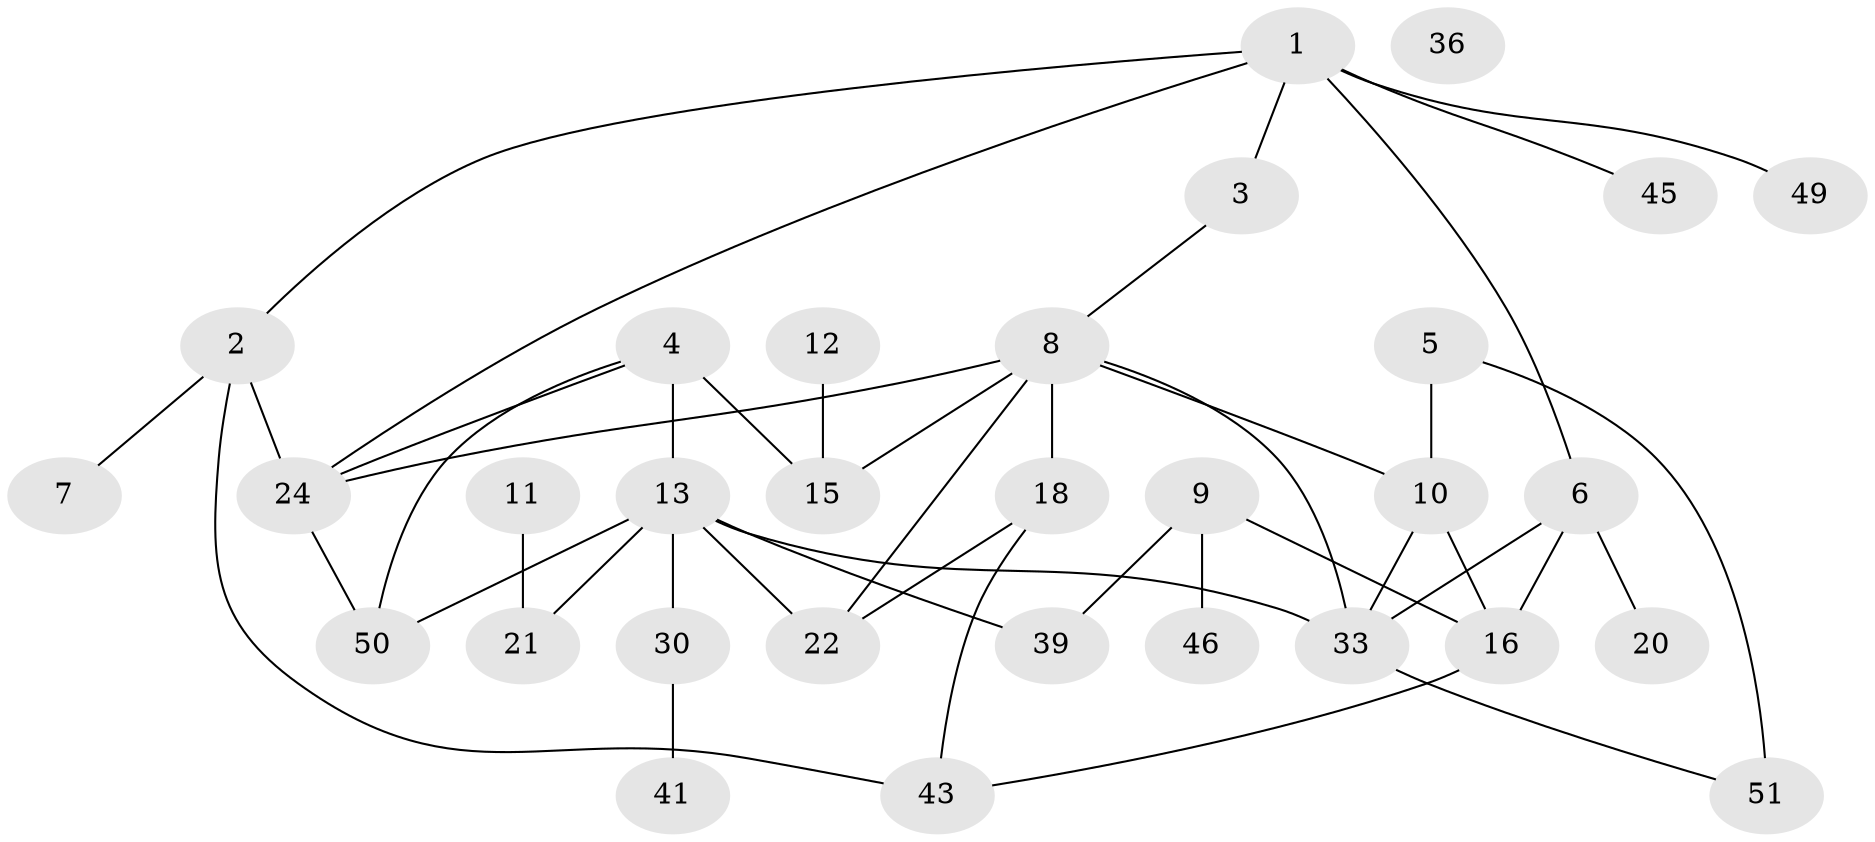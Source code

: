 // Generated by graph-tools (version 1.1) at 2025/23/03/03/25 07:23:26]
// undirected, 31 vertices, 44 edges
graph export_dot {
graph [start="1"]
  node [color=gray90,style=filled];
  1 [super="+23"];
  2 [super="+47"];
  3;
  4 [super="+17"];
  5 [super="+29"];
  6 [super="+44"];
  7 [super="+19"];
  8 [super="+34"];
  9 [super="+40"];
  10 [super="+14"];
  11 [super="+28"];
  12 [super="+31"];
  13 [super="+27"];
  15 [super="+37"];
  16 [super="+26"];
  18 [super="+48"];
  20;
  21 [super="+25"];
  22 [super="+38"];
  24 [super="+35"];
  30 [super="+32"];
  33 [super="+42"];
  36;
  39;
  41;
  43;
  45;
  46;
  49;
  50;
  51;
  1 -- 6;
  1 -- 24;
  1 -- 45;
  1 -- 2;
  1 -- 3;
  1 -- 49;
  2 -- 43;
  2 -- 24;
  2 -- 7;
  3 -- 8;
  4 -- 13;
  4 -- 50;
  4 -- 15 [weight=2];
  4 -- 24;
  5 -- 51 [weight=2];
  5 -- 10;
  6 -- 16;
  6 -- 20;
  6 -- 33;
  8 -- 22;
  8 -- 18;
  8 -- 10;
  8 -- 24;
  8 -- 33;
  8 -- 15;
  9 -- 16;
  9 -- 46;
  9 -- 39;
  10 -- 33;
  10 -- 16;
  11 -- 21;
  12 -- 15;
  13 -- 21 [weight=2];
  13 -- 50;
  13 -- 22;
  13 -- 39;
  13 -- 30;
  13 -- 33;
  16 -- 43;
  18 -- 43;
  18 -- 22;
  24 -- 50;
  30 -- 41;
  33 -- 51;
}
